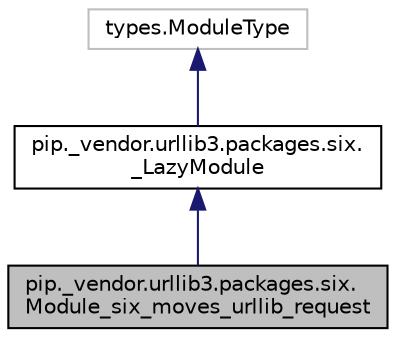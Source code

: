 digraph "pip._vendor.urllib3.packages.six.Module_six_moves_urllib_request"
{
 // LATEX_PDF_SIZE
  edge [fontname="Helvetica",fontsize="10",labelfontname="Helvetica",labelfontsize="10"];
  node [fontname="Helvetica",fontsize="10",shape=record];
  Node1 [label="pip._vendor.urllib3.packages.six.\lModule_six_moves_urllib_request",height=0.2,width=0.4,color="black", fillcolor="grey75", style="filled", fontcolor="black",tooltip=" "];
  Node2 -> Node1 [dir="back",color="midnightblue",fontsize="10",style="solid"];
  Node2 [label="pip._vendor.urllib3.packages.six.\l_LazyModule",height=0.2,width=0.4,color="black", fillcolor="white", style="filled",URL="$classpip_1_1__vendor_1_1urllib3_1_1packages_1_1six_1_1__LazyModule.html",tooltip=" "];
  Node3 -> Node2 [dir="back",color="midnightblue",fontsize="10",style="solid"];
  Node3 [label="types.ModuleType",height=0.2,width=0.4,color="grey75", fillcolor="white", style="filled",tooltip=" "];
}
